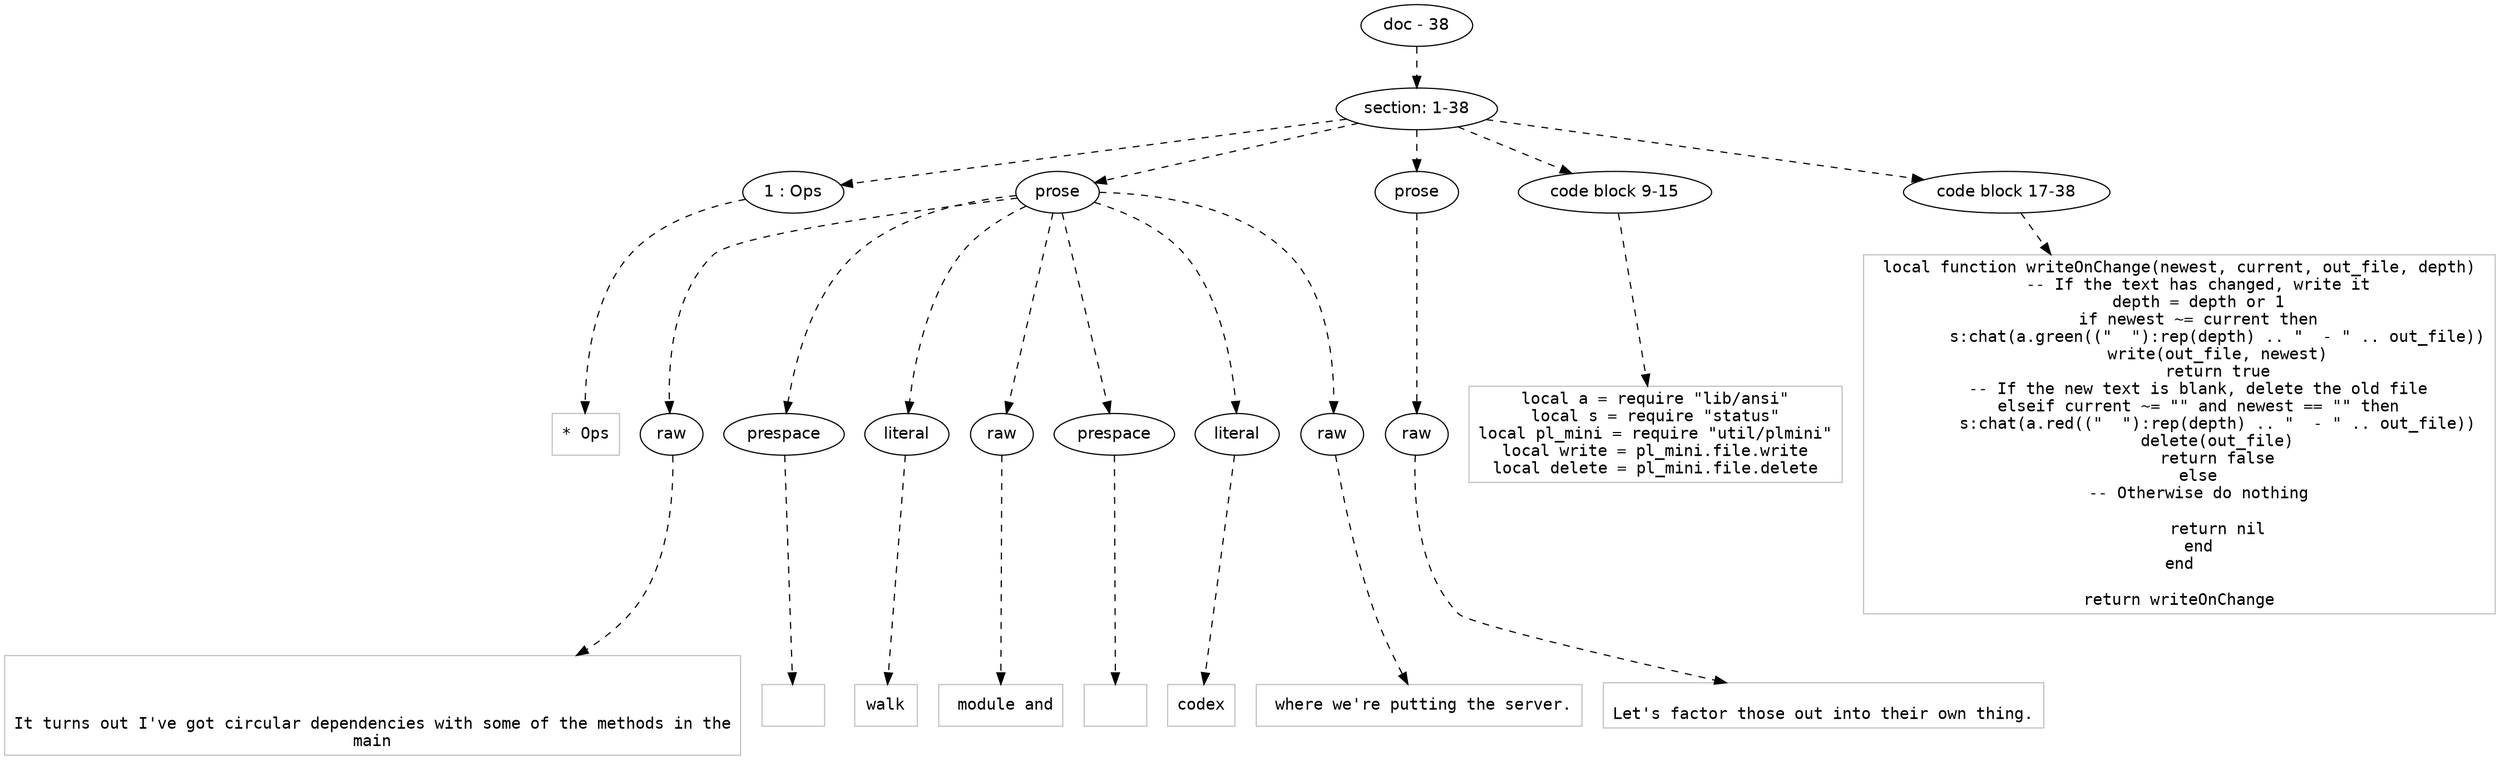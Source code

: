 digraph lpegNode {

node [fontname=Helvetica]
edge [style=dashed]

doc_0 [label="doc - 38"]


doc_0 -> { section_1}
{rank=same; section_1}

section_1 [label="section: 1-38"]


// END RANK doc_0

section_1 -> { header_2 prose_3 prose_4 codeblock_5 codeblock_6}
{rank=same; header_2 prose_3 prose_4 codeblock_5 codeblock_6}

header_2 [label="1 : Ops"]

prose_3 [label="prose"]

prose_4 [label="prose"]

codeblock_5 [label="code block 9-15"]

codeblock_6 [label="code block 17-38"]


// END RANK section_1

header_2 -> leaf_7
leaf_7  [color=Gray,shape=rectangle,fontname=Inconsolata,label="* Ops"]
// END RANK header_2

prose_3 -> { raw_8 prespace_9 literal_10 raw_11 prespace_12 literal_13 raw_14}
{rank=same; raw_8 prespace_9 literal_10 raw_11 prespace_12 literal_13 raw_14}

raw_8 [label="raw"]

prespace_9 [label="prespace"]

literal_10 [label="literal"]

raw_11 [label="raw"]

prespace_12 [label="prespace"]

literal_13 [label="literal"]

raw_14 [label="raw"]


// END RANK prose_3

raw_8 -> leaf_15
leaf_15  [color=Gray,shape=rectangle,fontname=Inconsolata,label="


It turns out I've got circular dependencies with some of the methods in the
main"]
// END RANK raw_8

prespace_9 -> leaf_16
leaf_16  [color=Gray,shape=rectangle,fontname=Inconsolata,label=" "]
// END RANK prespace_9

literal_10 -> leaf_17
leaf_17  [color=Gray,shape=rectangle,fontname=Inconsolata,label="walk"]
// END RANK literal_10

raw_11 -> leaf_18
leaf_18  [color=Gray,shape=rectangle,fontname=Inconsolata,label=" module and"]
// END RANK raw_11

prespace_12 -> leaf_19
leaf_19  [color=Gray,shape=rectangle,fontname=Inconsolata,label=" "]
// END RANK prespace_12

literal_13 -> leaf_20
leaf_20  [color=Gray,shape=rectangle,fontname=Inconsolata,label="codex"]
// END RANK literal_13

raw_14 -> leaf_21
leaf_21  [color=Gray,shape=rectangle,fontname=Inconsolata,label=" where we're putting the server.
"]
// END RANK raw_14

prose_4 -> { raw_22}
{rank=same; raw_22}

raw_22 [label="raw"]


// END RANK prose_4

raw_22 -> leaf_23
leaf_23  [color=Gray,shape=rectangle,fontname=Inconsolata,label="
Let's factor those out into their own thing.
"]
// END RANK raw_22

codeblock_5 -> leaf_24
leaf_24  [color=Gray,shape=rectangle,fontname=Inconsolata,label="local a = require \"lib/ansi\"
local s = require \"status\"
local pl_mini = require \"util/plmini\"
local write = pl_mini.file.write
local delete = pl_mini.file.delete"]
// END RANK codeblock_5

codeblock_6 -> leaf_25
leaf_25  [color=Gray,shape=rectangle,fontname=Inconsolata,label="local function writeOnChange(newest, current, out_file, depth)
    -- If the text has changed, write it
    depth = depth or 1
    if newest ~= current then
        s:chat(a.green((\"  \"):rep(depth) .. \"  - \" .. out_file))
        write(out_file, newest)
        return true
    -- If the new text is blank, delete the old file
    elseif current ~= \"\" and newest == \"\" then
        s:chat(a.red((\"  \"):rep(depth) .. \"  - \" .. out_file))
        delete(out_file)
        return false
    else
    -- Otherwise do nothing

        return nil
    end
end

return writeOnChange"]
// END RANK codeblock_6


}
